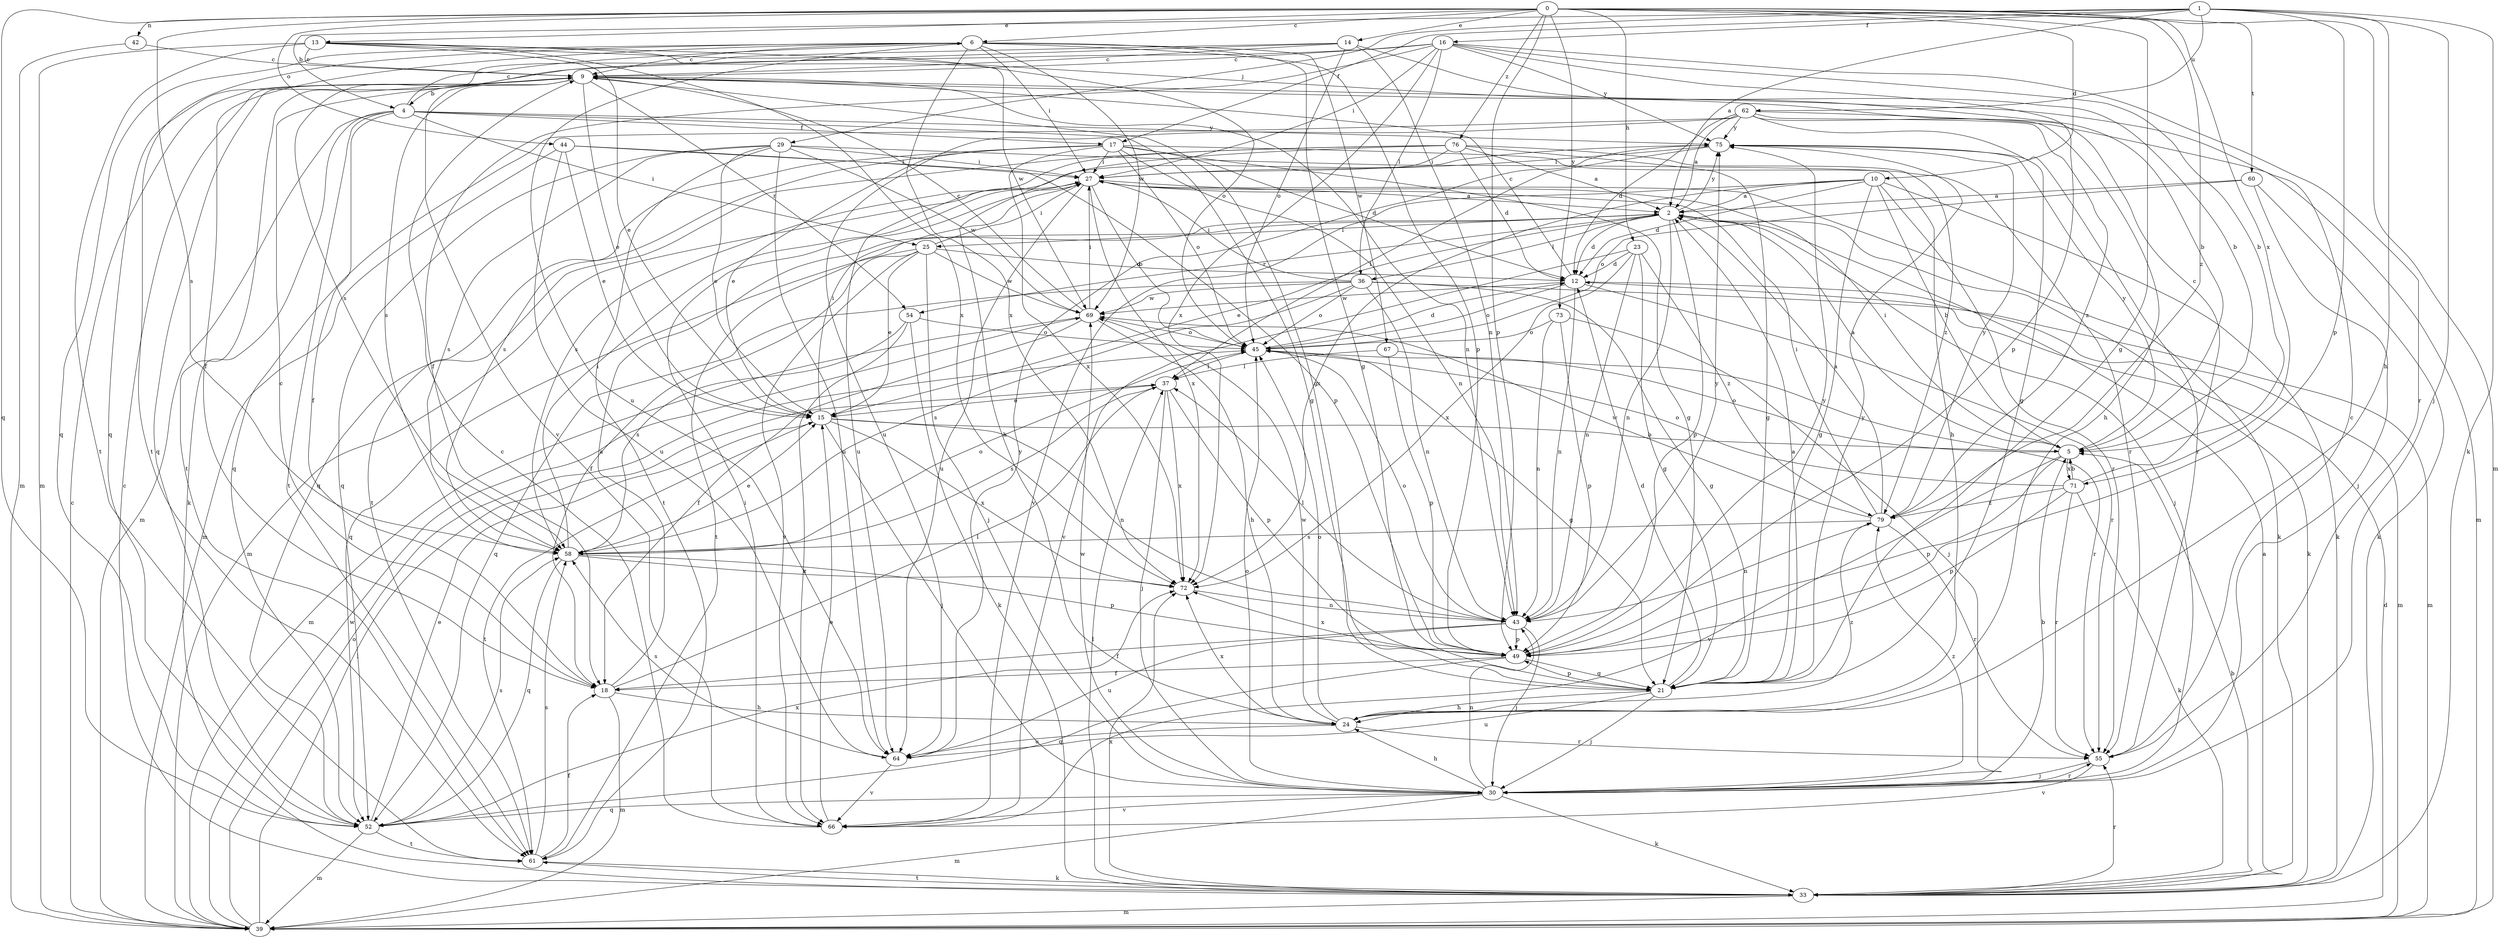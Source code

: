 strict digraph  {
0;
1;
2;
4;
5;
6;
9;
10;
12;
13;
14;
15;
16;
17;
18;
21;
23;
24;
25;
27;
29;
30;
33;
36;
37;
39;
42;
43;
44;
45;
49;
52;
54;
55;
58;
60;
61;
62;
64;
66;
67;
69;
71;
72;
73;
75;
76;
79;
0 -> 6  [label=c];
0 -> 10  [label=d];
0 -> 13  [label=e];
0 -> 14  [label=e];
0 -> 21  [label=g];
0 -> 23  [label=h];
0 -> 39  [label=m];
0 -> 42  [label=n];
0 -> 44  [label=o];
0 -> 49  [label=p];
0 -> 52  [label=q];
0 -> 58  [label=s];
0 -> 60  [label=t];
0 -> 71  [label=x];
0 -> 73  [label=y];
0 -> 76  [label=z];
0 -> 79  [label=z];
1 -> 2  [label=a];
1 -> 4  [label=b];
1 -> 16  [label=f];
1 -> 17  [label=f];
1 -> 24  [label=h];
1 -> 29  [label=j];
1 -> 30  [label=j];
1 -> 33  [label=k];
1 -> 49  [label=p];
1 -> 62  [label=u];
2 -> 12  [label=d];
2 -> 15  [label=e];
2 -> 25  [label=i];
2 -> 30  [label=j];
2 -> 33  [label=k];
2 -> 36  [label=l];
2 -> 43  [label=n];
2 -> 49  [label=p];
2 -> 54  [label=r];
2 -> 61  [label=t];
2 -> 75  [label=y];
4 -> 6  [label=c];
4 -> 17  [label=f];
4 -> 18  [label=f];
4 -> 21  [label=g];
4 -> 25  [label=i];
4 -> 33  [label=k];
4 -> 39  [label=m];
4 -> 61  [label=t];
4 -> 75  [label=y];
5 -> 2  [label=a];
5 -> 27  [label=i];
5 -> 45  [label=o];
5 -> 49  [label=p];
5 -> 66  [label=v];
5 -> 71  [label=x];
5 -> 75  [label=y];
6 -> 9  [label=c];
6 -> 18  [label=f];
6 -> 21  [label=g];
6 -> 27  [label=i];
6 -> 49  [label=p];
6 -> 52  [label=q];
6 -> 61  [label=t];
6 -> 64  [label=u];
6 -> 67  [label=w];
6 -> 69  [label=w];
6 -> 72  [label=x];
9 -> 4  [label=b];
9 -> 15  [label=e];
9 -> 21  [label=g];
9 -> 43  [label=n];
9 -> 52  [label=q];
9 -> 54  [label=r];
9 -> 58  [label=s];
9 -> 61  [label=t];
10 -> 2  [label=a];
10 -> 5  [label=b];
10 -> 12  [label=d];
10 -> 21  [label=g];
10 -> 33  [label=k];
10 -> 55  [label=r];
10 -> 66  [label=v];
10 -> 72  [label=x];
12 -> 9  [label=c];
12 -> 39  [label=m];
12 -> 43  [label=n];
12 -> 45  [label=o];
12 -> 55  [label=r];
12 -> 69  [label=w];
13 -> 5  [label=b];
13 -> 9  [label=c];
13 -> 15  [label=e];
13 -> 39  [label=m];
13 -> 45  [label=o];
13 -> 61  [label=t];
13 -> 69  [label=w];
13 -> 72  [label=x];
14 -> 5  [label=b];
14 -> 9  [label=c];
14 -> 43  [label=n];
14 -> 45  [label=o];
14 -> 52  [label=q];
14 -> 66  [label=v];
15 -> 5  [label=b];
15 -> 27  [label=i];
15 -> 30  [label=j];
15 -> 43  [label=n];
15 -> 61  [label=t];
15 -> 72  [label=x];
16 -> 5  [label=b];
16 -> 9  [label=c];
16 -> 18  [label=f];
16 -> 27  [label=i];
16 -> 36  [label=l];
16 -> 49  [label=p];
16 -> 55  [label=r];
16 -> 58  [label=s];
16 -> 72  [label=x];
16 -> 75  [label=y];
17 -> 12  [label=d];
17 -> 15  [label=e];
17 -> 21  [label=g];
17 -> 27  [label=i];
17 -> 43  [label=n];
17 -> 45  [label=o];
17 -> 55  [label=r];
17 -> 58  [label=s];
17 -> 61  [label=t];
17 -> 72  [label=x];
18 -> 2  [label=a];
18 -> 9  [label=c];
18 -> 24  [label=h];
18 -> 37  [label=l];
18 -> 39  [label=m];
21 -> 2  [label=a];
21 -> 12  [label=d];
21 -> 24  [label=h];
21 -> 30  [label=j];
21 -> 49  [label=p];
21 -> 64  [label=u];
21 -> 75  [label=y];
23 -> 12  [label=d];
23 -> 21  [label=g];
23 -> 43  [label=n];
23 -> 66  [label=v];
23 -> 72  [label=x];
23 -> 79  [label=z];
24 -> 45  [label=o];
24 -> 55  [label=r];
24 -> 64  [label=u];
24 -> 69  [label=w];
24 -> 72  [label=x];
24 -> 79  [label=z];
25 -> 12  [label=d];
25 -> 15  [label=e];
25 -> 18  [label=f];
25 -> 27  [label=i];
25 -> 30  [label=j];
25 -> 52  [label=q];
25 -> 66  [label=v];
25 -> 69  [label=w];
27 -> 2  [label=a];
27 -> 33  [label=k];
27 -> 39  [label=m];
27 -> 45  [label=o];
27 -> 64  [label=u];
27 -> 72  [label=x];
29 -> 15  [label=e];
29 -> 24  [label=h];
29 -> 27  [label=i];
29 -> 52  [label=q];
29 -> 58  [label=s];
29 -> 61  [label=t];
29 -> 64  [label=u];
29 -> 69  [label=w];
30 -> 5  [label=b];
30 -> 24  [label=h];
30 -> 33  [label=k];
30 -> 39  [label=m];
30 -> 43  [label=n];
30 -> 45  [label=o];
30 -> 52  [label=q];
30 -> 55  [label=r];
30 -> 66  [label=v];
30 -> 69  [label=w];
30 -> 79  [label=z];
33 -> 2  [label=a];
33 -> 5  [label=b];
33 -> 9  [label=c];
33 -> 37  [label=l];
33 -> 39  [label=m];
33 -> 55  [label=r];
33 -> 61  [label=t];
33 -> 72  [label=x];
36 -> 21  [label=g];
36 -> 27  [label=i];
36 -> 39  [label=m];
36 -> 43  [label=n];
36 -> 45  [label=o];
36 -> 52  [label=q];
36 -> 58  [label=s];
36 -> 69  [label=w];
37 -> 15  [label=e];
37 -> 30  [label=j];
37 -> 49  [label=p];
37 -> 58  [label=s];
37 -> 72  [label=x];
39 -> 9  [label=c];
39 -> 12  [label=d];
39 -> 37  [label=l];
39 -> 45  [label=o];
39 -> 69  [label=w];
42 -> 9  [label=c];
42 -> 39  [label=m];
43 -> 18  [label=f];
43 -> 30  [label=j];
43 -> 37  [label=l];
43 -> 45  [label=o];
43 -> 49  [label=p];
43 -> 64  [label=u];
43 -> 75  [label=y];
44 -> 15  [label=e];
44 -> 27  [label=i];
44 -> 39  [label=m];
44 -> 49  [label=p];
44 -> 64  [label=u];
45 -> 12  [label=d];
45 -> 21  [label=g];
45 -> 37  [label=l];
49 -> 18  [label=f];
49 -> 21  [label=g];
49 -> 52  [label=q];
49 -> 72  [label=x];
49 -> 75  [label=y];
52 -> 15  [label=e];
52 -> 39  [label=m];
52 -> 58  [label=s];
52 -> 61  [label=t];
52 -> 72  [label=x];
54 -> 33  [label=k];
54 -> 45  [label=o];
54 -> 58  [label=s];
54 -> 66  [label=v];
55 -> 9  [label=c];
55 -> 30  [label=j];
55 -> 66  [label=v];
58 -> 15  [label=e];
58 -> 27  [label=i];
58 -> 45  [label=o];
58 -> 49  [label=p];
58 -> 52  [label=q];
58 -> 72  [label=x];
60 -> 2  [label=a];
60 -> 30  [label=j];
60 -> 33  [label=k];
60 -> 45  [label=o];
61 -> 18  [label=f];
61 -> 33  [label=k];
61 -> 58  [label=s];
62 -> 2  [label=a];
62 -> 12  [label=d];
62 -> 21  [label=g];
62 -> 24  [label=h];
62 -> 39  [label=m];
62 -> 52  [label=q];
62 -> 64  [label=u];
62 -> 75  [label=y];
62 -> 79  [label=z];
64 -> 58  [label=s];
64 -> 66  [label=v];
64 -> 75  [label=y];
66 -> 9  [label=c];
66 -> 15  [label=e];
66 -> 27  [label=i];
67 -> 37  [label=l];
67 -> 49  [label=p];
67 -> 55  [label=r];
69 -> 9  [label=c];
69 -> 18  [label=f];
69 -> 24  [label=h];
69 -> 27  [label=i];
69 -> 39  [label=m];
69 -> 45  [label=o];
71 -> 5  [label=b];
71 -> 9  [label=c];
71 -> 33  [label=k];
71 -> 45  [label=o];
71 -> 49  [label=p];
71 -> 55  [label=r];
71 -> 79  [label=z];
72 -> 43  [label=n];
73 -> 30  [label=j];
73 -> 43  [label=n];
73 -> 45  [label=o];
73 -> 49  [label=p];
75 -> 27  [label=i];
75 -> 37  [label=l];
75 -> 55  [label=r];
75 -> 64  [label=u];
76 -> 2  [label=a];
76 -> 12  [label=d];
76 -> 21  [label=g];
76 -> 24  [label=h];
76 -> 27  [label=i];
76 -> 52  [label=q];
76 -> 58  [label=s];
76 -> 79  [label=z];
79 -> 2  [label=a];
79 -> 27  [label=i];
79 -> 43  [label=n];
79 -> 55  [label=r];
79 -> 58  [label=s];
79 -> 69  [label=w];
79 -> 75  [label=y];
}

